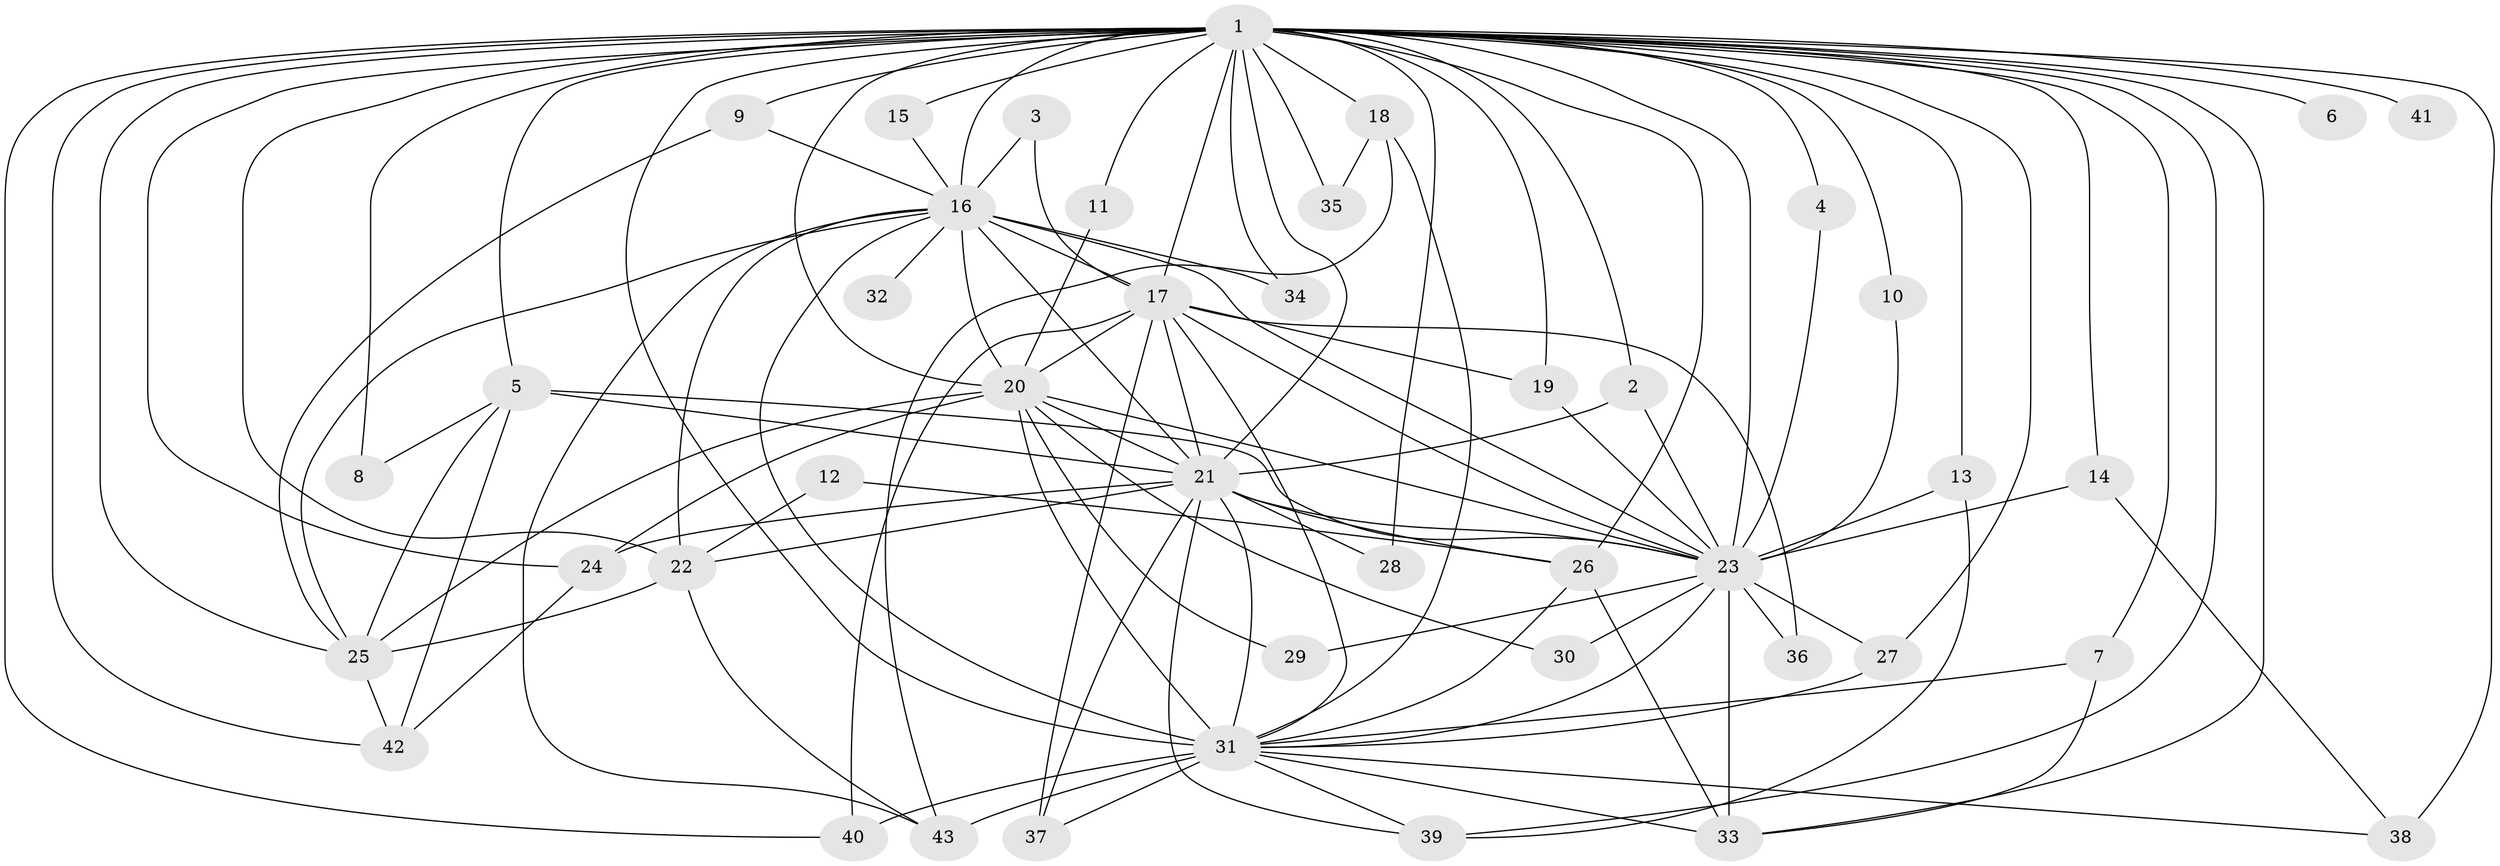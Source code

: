 // original degree distribution, {21: 0.011627906976744186, 14: 0.011627906976744186, 22: 0.023255813953488372, 17: 0.023255813953488372, 18: 0.023255813953488372, 25: 0.011627906976744186, 12: 0.011627906976744186, 3: 0.2558139534883721, 4: 0.09302325581395349, 2: 0.47674418604651164, 6: 0.03488372093023256, 5: 0.023255813953488372}
// Generated by graph-tools (version 1.1) at 2025/49/03/09/25 03:49:42]
// undirected, 43 vertices, 113 edges
graph export_dot {
graph [start="1"]
  node [color=gray90,style=filled];
  1;
  2;
  3;
  4;
  5;
  6;
  7;
  8;
  9;
  10;
  11;
  12;
  13;
  14;
  15;
  16;
  17;
  18;
  19;
  20;
  21;
  22;
  23;
  24;
  25;
  26;
  27;
  28;
  29;
  30;
  31;
  32;
  33;
  34;
  35;
  36;
  37;
  38;
  39;
  40;
  41;
  42;
  43;
  1 -- 2 [weight=1.0];
  1 -- 4 [weight=1.0];
  1 -- 5 [weight=1.0];
  1 -- 6 [weight=2.0];
  1 -- 7 [weight=1.0];
  1 -- 8 [weight=1.0];
  1 -- 9 [weight=2.0];
  1 -- 10 [weight=1.0];
  1 -- 11 [weight=1.0];
  1 -- 13 [weight=1.0];
  1 -- 14 [weight=1.0];
  1 -- 15 [weight=1.0];
  1 -- 16 [weight=4.0];
  1 -- 17 [weight=5.0];
  1 -- 18 [weight=2.0];
  1 -- 19 [weight=2.0];
  1 -- 20 [weight=4.0];
  1 -- 21 [weight=4.0];
  1 -- 22 [weight=3.0];
  1 -- 23 [weight=5.0];
  1 -- 24 [weight=2.0];
  1 -- 25 [weight=1.0];
  1 -- 26 [weight=2.0];
  1 -- 27 [weight=1.0];
  1 -- 28 [weight=1.0];
  1 -- 31 [weight=4.0];
  1 -- 33 [weight=1.0];
  1 -- 34 [weight=1.0];
  1 -- 35 [weight=1.0];
  1 -- 38 [weight=2.0];
  1 -- 39 [weight=1.0];
  1 -- 40 [weight=1.0];
  1 -- 41 [weight=2.0];
  1 -- 42 [weight=1.0];
  2 -- 21 [weight=1.0];
  2 -- 23 [weight=1.0];
  3 -- 16 [weight=1.0];
  3 -- 17 [weight=1.0];
  4 -- 23 [weight=1.0];
  5 -- 8 [weight=1.0];
  5 -- 21 [weight=1.0];
  5 -- 23 [weight=1.0];
  5 -- 25 [weight=1.0];
  5 -- 42 [weight=1.0];
  7 -- 31 [weight=1.0];
  7 -- 33 [weight=1.0];
  9 -- 16 [weight=1.0];
  9 -- 25 [weight=1.0];
  10 -- 23 [weight=1.0];
  11 -- 20 [weight=1.0];
  12 -- 22 [weight=1.0];
  12 -- 26 [weight=1.0];
  13 -- 23 [weight=1.0];
  13 -- 39 [weight=1.0];
  14 -- 23 [weight=1.0];
  14 -- 38 [weight=1.0];
  15 -- 16 [weight=1.0];
  16 -- 17 [weight=1.0];
  16 -- 20 [weight=1.0];
  16 -- 21 [weight=1.0];
  16 -- 22 [weight=1.0];
  16 -- 23 [weight=1.0];
  16 -- 25 [weight=1.0];
  16 -- 31 [weight=1.0];
  16 -- 32 [weight=1.0];
  16 -- 34 [weight=1.0];
  16 -- 43 [weight=1.0];
  17 -- 19 [weight=1.0];
  17 -- 20 [weight=1.0];
  17 -- 21 [weight=1.0];
  17 -- 23 [weight=1.0];
  17 -- 31 [weight=2.0];
  17 -- 36 [weight=1.0];
  17 -- 37 [weight=1.0];
  17 -- 40 [weight=2.0];
  18 -- 31 [weight=1.0];
  18 -- 35 [weight=1.0];
  18 -- 43 [weight=1.0];
  19 -- 23 [weight=1.0];
  20 -- 21 [weight=1.0];
  20 -- 23 [weight=1.0];
  20 -- 24 [weight=1.0];
  20 -- 25 [weight=1.0];
  20 -- 29 [weight=1.0];
  20 -- 30 [weight=1.0];
  20 -- 31 [weight=2.0];
  21 -- 22 [weight=2.0];
  21 -- 23 [weight=1.0];
  21 -- 24 [weight=1.0];
  21 -- 26 [weight=1.0];
  21 -- 28 [weight=1.0];
  21 -- 31 [weight=1.0];
  21 -- 37 [weight=1.0];
  21 -- 39 [weight=1.0];
  22 -- 25 [weight=1.0];
  22 -- 43 [weight=1.0];
  23 -- 27 [weight=1.0];
  23 -- 29 [weight=1.0];
  23 -- 30 [weight=1.0];
  23 -- 31 [weight=1.0];
  23 -- 33 [weight=1.0];
  23 -- 36 [weight=1.0];
  24 -- 42 [weight=1.0];
  25 -- 42 [weight=1.0];
  26 -- 31 [weight=1.0];
  26 -- 33 [weight=1.0];
  27 -- 31 [weight=1.0];
  31 -- 33 [weight=1.0];
  31 -- 37 [weight=1.0];
  31 -- 38 [weight=1.0];
  31 -- 39 [weight=1.0];
  31 -- 40 [weight=1.0];
  31 -- 43 [weight=1.0];
}

